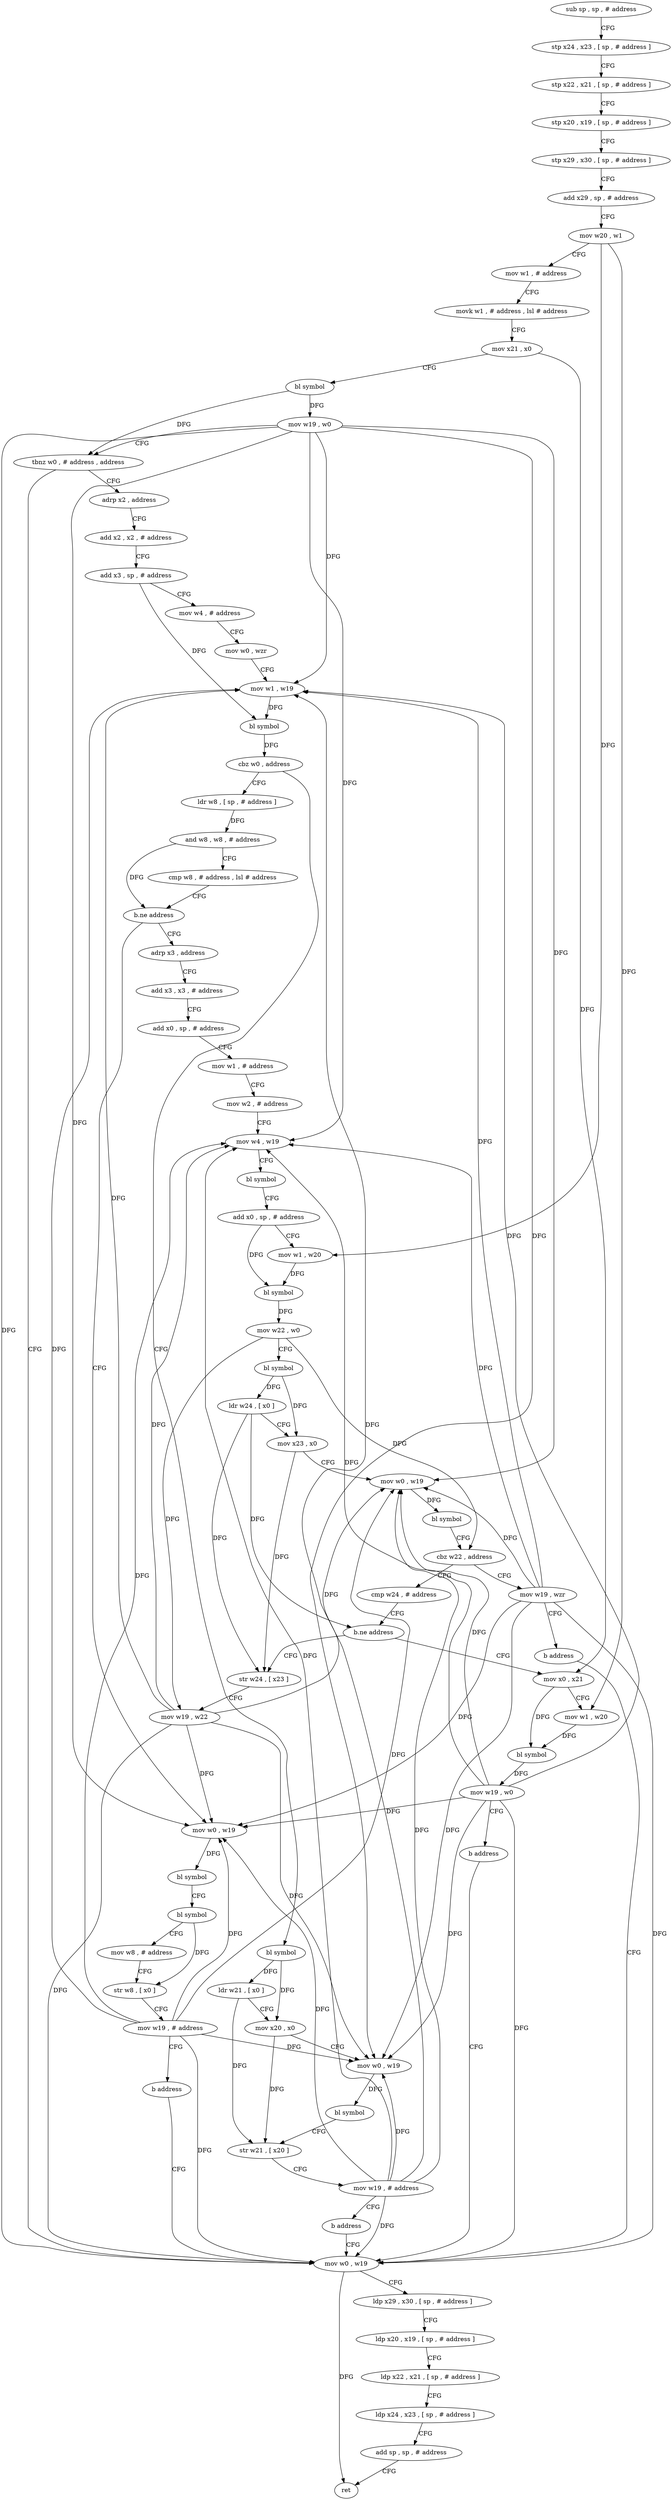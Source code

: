 digraph "func" {
"4272384" [label = "sub sp , sp , # address" ]
"4272388" [label = "stp x24 , x23 , [ sp , # address ]" ]
"4272392" [label = "stp x22 , x21 , [ sp , # address ]" ]
"4272396" [label = "stp x20 , x19 , [ sp , # address ]" ]
"4272400" [label = "stp x29 , x30 , [ sp , # address ]" ]
"4272404" [label = "add x29 , sp , # address" ]
"4272408" [label = "mov w20 , w1" ]
"4272412" [label = "mov w1 , # address" ]
"4272416" [label = "movk w1 , # address , lsl # address" ]
"4272420" [label = "mov x21 , x0" ]
"4272424" [label = "bl symbol" ]
"4272428" [label = "mov w19 , w0" ]
"4272432" [label = "tbnz w0 , # address , address" ]
"4272656" [label = "mov w0 , w19" ]
"4272436" [label = "adrp x2 , address" ]
"4272660" [label = "ldp x29 , x30 , [ sp , # address ]" ]
"4272664" [label = "ldp x20 , x19 , [ sp , # address ]" ]
"4272668" [label = "ldp x22 , x21 , [ sp , # address ]" ]
"4272672" [label = "ldp x24 , x23 , [ sp , # address ]" ]
"4272676" [label = "add sp , sp , # address" ]
"4272680" [label = "ret" ]
"4272440" [label = "add x2 , x2 , # address" ]
"4272444" [label = "add x3 , sp , # address" ]
"4272448" [label = "mov w4 , # address" ]
"4272452" [label = "mov w0 , wzr" ]
"4272456" [label = "mov w1 , w19" ]
"4272460" [label = "bl symbol" ]
"4272464" [label = "cbz w0 , address" ]
"4272500" [label = "ldr w8 , [ sp , # address ]" ]
"4272468" [label = "bl symbol" ]
"4272504" [label = "and w8 , w8 , # address" ]
"4272508" [label = "cmp w8 , # address , lsl # address" ]
"4272512" [label = "b.ne address" ]
"4272544" [label = "adrp x3 , address" ]
"4272516" [label = "mov w0 , w19" ]
"4272472" [label = "ldr w21 , [ x0 ]" ]
"4272476" [label = "mov x20 , x0" ]
"4272480" [label = "mov w0 , w19" ]
"4272484" [label = "bl symbol" ]
"4272488" [label = "str w21 , [ x20 ]" ]
"4272492" [label = "mov w19 , # address" ]
"4272496" [label = "b address" ]
"4272548" [label = "add x3 , x3 , # address" ]
"4272552" [label = "add x0 , sp , # address" ]
"4272556" [label = "mov w1 , # address" ]
"4272560" [label = "mov w2 , # address" ]
"4272564" [label = "mov w4 , w19" ]
"4272568" [label = "bl symbol" ]
"4272572" [label = "add x0 , sp , # address" ]
"4272576" [label = "mov w1 , w20" ]
"4272580" [label = "bl symbol" ]
"4272584" [label = "mov w22 , w0" ]
"4272588" [label = "bl symbol" ]
"4272592" [label = "ldr w24 , [ x0 ]" ]
"4272596" [label = "mov x23 , x0" ]
"4272600" [label = "mov w0 , w19" ]
"4272604" [label = "bl symbol" ]
"4272608" [label = "cbz w22 , address" ]
"4272640" [label = "mov w19 , wzr" ]
"4272612" [label = "cmp w24 , # address" ]
"4272520" [label = "bl symbol" ]
"4272524" [label = "bl symbol" ]
"4272528" [label = "mov w8 , # address" ]
"4272532" [label = "str w8 , [ x0 ]" ]
"4272536" [label = "mov w19 , # address" ]
"4272540" [label = "b address" ]
"4272644" [label = "b address" ]
"4272616" [label = "b.ne address" ]
"4272648" [label = "str w24 , [ x23 ]" ]
"4272620" [label = "mov x0 , x21" ]
"4272652" [label = "mov w19 , w22" ]
"4272624" [label = "mov w1 , w20" ]
"4272628" [label = "bl symbol" ]
"4272632" [label = "mov w19 , w0" ]
"4272636" [label = "b address" ]
"4272384" -> "4272388" [ label = "CFG" ]
"4272388" -> "4272392" [ label = "CFG" ]
"4272392" -> "4272396" [ label = "CFG" ]
"4272396" -> "4272400" [ label = "CFG" ]
"4272400" -> "4272404" [ label = "CFG" ]
"4272404" -> "4272408" [ label = "CFG" ]
"4272408" -> "4272412" [ label = "CFG" ]
"4272408" -> "4272576" [ label = "DFG" ]
"4272408" -> "4272624" [ label = "DFG" ]
"4272412" -> "4272416" [ label = "CFG" ]
"4272416" -> "4272420" [ label = "CFG" ]
"4272420" -> "4272424" [ label = "CFG" ]
"4272420" -> "4272620" [ label = "DFG" ]
"4272424" -> "4272428" [ label = "DFG" ]
"4272424" -> "4272432" [ label = "DFG" ]
"4272428" -> "4272432" [ label = "CFG" ]
"4272428" -> "4272656" [ label = "DFG" ]
"4272428" -> "4272456" [ label = "DFG" ]
"4272428" -> "4272480" [ label = "DFG" ]
"4272428" -> "4272564" [ label = "DFG" ]
"4272428" -> "4272600" [ label = "DFG" ]
"4272428" -> "4272516" [ label = "DFG" ]
"4272432" -> "4272656" [ label = "CFG" ]
"4272432" -> "4272436" [ label = "CFG" ]
"4272656" -> "4272660" [ label = "CFG" ]
"4272656" -> "4272680" [ label = "DFG" ]
"4272436" -> "4272440" [ label = "CFG" ]
"4272660" -> "4272664" [ label = "CFG" ]
"4272664" -> "4272668" [ label = "CFG" ]
"4272668" -> "4272672" [ label = "CFG" ]
"4272672" -> "4272676" [ label = "CFG" ]
"4272676" -> "4272680" [ label = "CFG" ]
"4272440" -> "4272444" [ label = "CFG" ]
"4272444" -> "4272448" [ label = "CFG" ]
"4272444" -> "4272460" [ label = "DFG" ]
"4272448" -> "4272452" [ label = "CFG" ]
"4272452" -> "4272456" [ label = "CFG" ]
"4272456" -> "4272460" [ label = "DFG" ]
"4272460" -> "4272464" [ label = "DFG" ]
"4272464" -> "4272500" [ label = "CFG" ]
"4272464" -> "4272468" [ label = "CFG" ]
"4272500" -> "4272504" [ label = "DFG" ]
"4272468" -> "4272472" [ label = "DFG" ]
"4272468" -> "4272476" [ label = "DFG" ]
"4272504" -> "4272508" [ label = "CFG" ]
"4272504" -> "4272512" [ label = "DFG" ]
"4272508" -> "4272512" [ label = "CFG" ]
"4272512" -> "4272544" [ label = "CFG" ]
"4272512" -> "4272516" [ label = "CFG" ]
"4272544" -> "4272548" [ label = "CFG" ]
"4272516" -> "4272520" [ label = "DFG" ]
"4272472" -> "4272476" [ label = "CFG" ]
"4272472" -> "4272488" [ label = "DFG" ]
"4272476" -> "4272480" [ label = "CFG" ]
"4272476" -> "4272488" [ label = "DFG" ]
"4272480" -> "4272484" [ label = "DFG" ]
"4272484" -> "4272488" [ label = "CFG" ]
"4272488" -> "4272492" [ label = "CFG" ]
"4272492" -> "4272496" [ label = "CFG" ]
"4272492" -> "4272656" [ label = "DFG" ]
"4272492" -> "4272456" [ label = "DFG" ]
"4272492" -> "4272480" [ label = "DFG" ]
"4272492" -> "4272564" [ label = "DFG" ]
"4272492" -> "4272600" [ label = "DFG" ]
"4272492" -> "4272516" [ label = "DFG" ]
"4272496" -> "4272656" [ label = "CFG" ]
"4272548" -> "4272552" [ label = "CFG" ]
"4272552" -> "4272556" [ label = "CFG" ]
"4272556" -> "4272560" [ label = "CFG" ]
"4272560" -> "4272564" [ label = "CFG" ]
"4272564" -> "4272568" [ label = "CFG" ]
"4272568" -> "4272572" [ label = "CFG" ]
"4272572" -> "4272576" [ label = "CFG" ]
"4272572" -> "4272580" [ label = "DFG" ]
"4272576" -> "4272580" [ label = "DFG" ]
"4272580" -> "4272584" [ label = "DFG" ]
"4272584" -> "4272588" [ label = "CFG" ]
"4272584" -> "4272608" [ label = "DFG" ]
"4272584" -> "4272652" [ label = "DFG" ]
"4272588" -> "4272592" [ label = "DFG" ]
"4272588" -> "4272596" [ label = "DFG" ]
"4272592" -> "4272596" [ label = "CFG" ]
"4272592" -> "4272616" [ label = "DFG" ]
"4272592" -> "4272648" [ label = "DFG" ]
"4272596" -> "4272600" [ label = "CFG" ]
"4272596" -> "4272648" [ label = "DFG" ]
"4272600" -> "4272604" [ label = "DFG" ]
"4272604" -> "4272608" [ label = "CFG" ]
"4272608" -> "4272640" [ label = "CFG" ]
"4272608" -> "4272612" [ label = "CFG" ]
"4272640" -> "4272644" [ label = "CFG" ]
"4272640" -> "4272656" [ label = "DFG" ]
"4272640" -> "4272456" [ label = "DFG" ]
"4272640" -> "4272480" [ label = "DFG" ]
"4272640" -> "4272564" [ label = "DFG" ]
"4272640" -> "4272600" [ label = "DFG" ]
"4272640" -> "4272516" [ label = "DFG" ]
"4272612" -> "4272616" [ label = "CFG" ]
"4272520" -> "4272524" [ label = "CFG" ]
"4272524" -> "4272528" [ label = "CFG" ]
"4272524" -> "4272532" [ label = "DFG" ]
"4272528" -> "4272532" [ label = "CFG" ]
"4272532" -> "4272536" [ label = "CFG" ]
"4272536" -> "4272540" [ label = "CFG" ]
"4272536" -> "4272656" [ label = "DFG" ]
"4272536" -> "4272456" [ label = "DFG" ]
"4272536" -> "4272480" [ label = "DFG" ]
"4272536" -> "4272564" [ label = "DFG" ]
"4272536" -> "4272600" [ label = "DFG" ]
"4272536" -> "4272516" [ label = "DFG" ]
"4272540" -> "4272656" [ label = "CFG" ]
"4272644" -> "4272656" [ label = "CFG" ]
"4272616" -> "4272648" [ label = "CFG" ]
"4272616" -> "4272620" [ label = "CFG" ]
"4272648" -> "4272652" [ label = "CFG" ]
"4272620" -> "4272624" [ label = "CFG" ]
"4272620" -> "4272628" [ label = "DFG" ]
"4272652" -> "4272656" [ label = "DFG" ]
"4272652" -> "4272456" [ label = "DFG" ]
"4272652" -> "4272480" [ label = "DFG" ]
"4272652" -> "4272564" [ label = "DFG" ]
"4272652" -> "4272600" [ label = "DFG" ]
"4272652" -> "4272516" [ label = "DFG" ]
"4272624" -> "4272628" [ label = "DFG" ]
"4272628" -> "4272632" [ label = "DFG" ]
"4272632" -> "4272636" [ label = "CFG" ]
"4272632" -> "4272656" [ label = "DFG" ]
"4272632" -> "4272456" [ label = "DFG" ]
"4272632" -> "4272480" [ label = "DFG" ]
"4272632" -> "4272564" [ label = "DFG" ]
"4272632" -> "4272600" [ label = "DFG" ]
"4272632" -> "4272516" [ label = "DFG" ]
"4272636" -> "4272656" [ label = "CFG" ]
}

